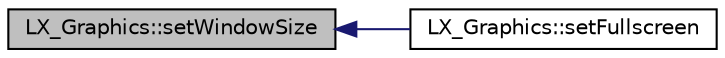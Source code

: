 digraph "LX_Graphics::setWindowSize"
{
  edge [fontname="Helvetica",fontsize="10",labelfontname="Helvetica",labelfontsize="10"];
  node [fontname="Helvetica",fontsize="10",shape=record];
  rankdir="LR";
  Node1 [label="LX_Graphics::setWindowSize",height=0.2,width=0.4,color="black", fillcolor="grey75", style="filled" fontcolor="black"];
  Node1 -> Node2 [dir="back",color="midnightblue",fontsize="10",style="solid",fontname="Helvetica"];
  Node2 [label="LX_Graphics::setFullscreen",height=0.2,width=0.4,color="black", fillcolor="white", style="filled",URL="$class_l_x___graphics.html#a9cc5b92d8d6d7808749a4d3231812177"];
}
